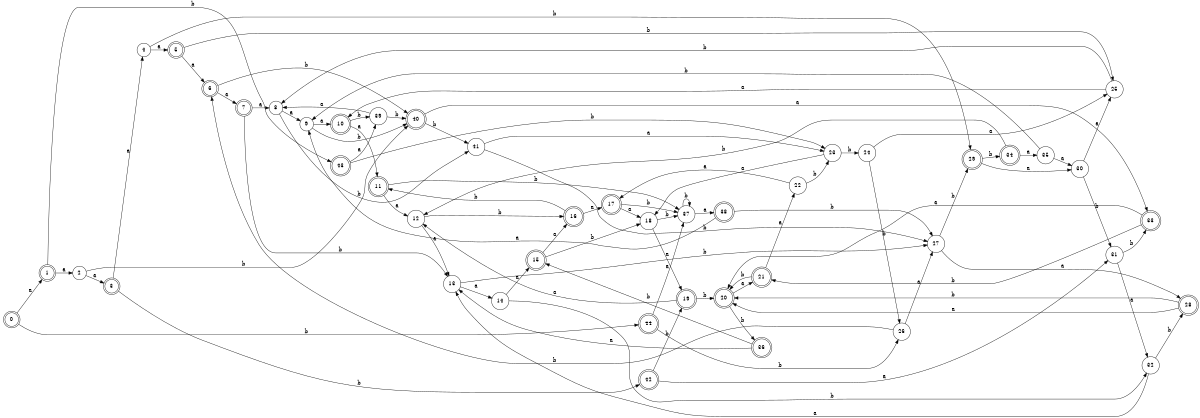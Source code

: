 digraph n36_2 {
__start0 [label="" shape="none"];

rankdir=LR;
size="8,5";

s0 [style="rounded,filled", color="black", fillcolor="white" shape="doublecircle", label="0"];
s1 [style="rounded,filled", color="black", fillcolor="white" shape="doublecircle", label="1"];
s2 [style="filled", color="black", fillcolor="white" shape="circle", label="2"];
s3 [style="rounded,filled", color="black", fillcolor="white" shape="doublecircle", label="3"];
s4 [style="filled", color="black", fillcolor="white" shape="circle", label="4"];
s5 [style="rounded,filled", color="black", fillcolor="white" shape="doublecircle", label="5"];
s6 [style="rounded,filled", color="black", fillcolor="white" shape="doublecircle", label="6"];
s7 [style="rounded,filled", color="black", fillcolor="white" shape="doublecircle", label="7"];
s8 [style="filled", color="black", fillcolor="white" shape="circle", label="8"];
s9 [style="filled", color="black", fillcolor="white" shape="circle", label="9"];
s10 [style="rounded,filled", color="black", fillcolor="white" shape="doublecircle", label="10"];
s11 [style="rounded,filled", color="black", fillcolor="white" shape="doublecircle", label="11"];
s12 [style="filled", color="black", fillcolor="white" shape="circle", label="12"];
s13 [style="filled", color="black", fillcolor="white" shape="circle", label="13"];
s14 [style="filled", color="black", fillcolor="white" shape="circle", label="14"];
s15 [style="rounded,filled", color="black", fillcolor="white" shape="doublecircle", label="15"];
s16 [style="rounded,filled", color="black", fillcolor="white" shape="doublecircle", label="16"];
s17 [style="rounded,filled", color="black", fillcolor="white" shape="doublecircle", label="17"];
s18 [style="filled", color="black", fillcolor="white" shape="circle", label="18"];
s19 [style="rounded,filled", color="black", fillcolor="white" shape="doublecircle", label="19"];
s20 [style="rounded,filled", color="black", fillcolor="white" shape="doublecircle", label="20"];
s21 [style="rounded,filled", color="black", fillcolor="white" shape="doublecircle", label="21"];
s22 [style="filled", color="black", fillcolor="white" shape="circle", label="22"];
s23 [style="filled", color="black", fillcolor="white" shape="circle", label="23"];
s24 [style="filled", color="black", fillcolor="white" shape="circle", label="24"];
s25 [style="filled", color="black", fillcolor="white" shape="circle", label="25"];
s26 [style="filled", color="black", fillcolor="white" shape="circle", label="26"];
s27 [style="filled", color="black", fillcolor="white" shape="circle", label="27"];
s28 [style="rounded,filled", color="black", fillcolor="white" shape="doublecircle", label="28"];
s29 [style="rounded,filled", color="black", fillcolor="white" shape="doublecircle", label="29"];
s30 [style="filled", color="black", fillcolor="white" shape="circle", label="30"];
s31 [style="filled", color="black", fillcolor="white" shape="circle", label="31"];
s32 [style="filled", color="black", fillcolor="white" shape="circle", label="32"];
s33 [style="rounded,filled", color="black", fillcolor="white" shape="doublecircle", label="33"];
s34 [style="rounded,filled", color="black", fillcolor="white" shape="doublecircle", label="34"];
s35 [style="filled", color="black", fillcolor="white" shape="circle", label="35"];
s36 [style="rounded,filled", color="black", fillcolor="white" shape="doublecircle", label="36"];
s37 [style="filled", color="black", fillcolor="white" shape="circle", label="37"];
s38 [style="rounded,filled", color="black", fillcolor="white" shape="doublecircle", label="38"];
s39 [style="filled", color="black", fillcolor="white" shape="circle", label="39"];
s40 [style="rounded,filled", color="black", fillcolor="white" shape="doublecircle", label="40"];
s41 [style="filled", color="black", fillcolor="white" shape="circle", label="41"];
s42 [style="rounded,filled", color="black", fillcolor="white" shape="doublecircle", label="42"];
s43 [style="rounded,filled", color="black", fillcolor="white" shape="doublecircle", label="43"];
s44 [style="rounded,filled", color="black", fillcolor="white" shape="doublecircle", label="44"];
s0 -> s1 [label="a"];
s0 -> s44 [label="b"];
s1 -> s2 [label="a"];
s1 -> s43 [label="b"];
s2 -> s3 [label="a"];
s2 -> s40 [label="b"];
s3 -> s4 [label="a"];
s3 -> s42 [label="b"];
s4 -> s5 [label="a"];
s4 -> s29 [label="b"];
s5 -> s6 [label="a"];
s5 -> s25 [label="b"];
s6 -> s7 [label="a"];
s6 -> s40 [label="b"];
s7 -> s8 [label="a"];
s7 -> s13 [label="b"];
s8 -> s9 [label="a"];
s8 -> s41 [label="b"];
s9 -> s10 [label="a"];
s9 -> s40 [label="b"];
s10 -> s11 [label="a"];
s10 -> s39 [label="b"];
s11 -> s12 [label="a"];
s11 -> s37 [label="b"];
s12 -> s13 [label="a"];
s12 -> s16 [label="b"];
s13 -> s14 [label="a"];
s13 -> s27 [label="b"];
s14 -> s15 [label="a"];
s14 -> s32 [label="b"];
s15 -> s16 [label="a"];
s15 -> s18 [label="b"];
s16 -> s17 [label="a"];
s16 -> s11 [label="b"];
s17 -> s18 [label="a"];
s17 -> s37 [label="b"];
s18 -> s19 [label="a"];
s18 -> s37 [label="b"];
s19 -> s12 [label="a"];
s19 -> s20 [label="b"];
s20 -> s21 [label="a"];
s20 -> s36 [label="b"];
s21 -> s22 [label="a"];
s21 -> s20 [label="b"];
s22 -> s17 [label="a"];
s22 -> s23 [label="b"];
s23 -> s18 [label="a"];
s23 -> s24 [label="b"];
s24 -> s25 [label="a"];
s24 -> s26 [label="b"];
s25 -> s10 [label="a"];
s25 -> s8 [label="b"];
s26 -> s27 [label="a"];
s26 -> s6 [label="b"];
s27 -> s28 [label="a"];
s27 -> s29 [label="b"];
s28 -> s20 [label="a"];
s28 -> s20 [label="b"];
s29 -> s30 [label="a"];
s29 -> s34 [label="b"];
s30 -> s25 [label="a"];
s30 -> s31 [label="b"];
s31 -> s32 [label="a"];
s31 -> s33 [label="b"];
s32 -> s13 [label="a"];
s32 -> s28 [label="b"];
s33 -> s20 [label="a"];
s33 -> s21 [label="b"];
s34 -> s35 [label="a"];
s34 -> s12 [label="b"];
s35 -> s30 [label="a"];
s35 -> s9 [label="b"];
s36 -> s13 [label="a"];
s36 -> s15 [label="b"];
s37 -> s38 [label="a"];
s37 -> s37 [label="b"];
s38 -> s9 [label="a"];
s38 -> s27 [label="b"];
s39 -> s8 [label="a"];
s39 -> s40 [label="b"];
s40 -> s33 [label="a"];
s40 -> s41 [label="b"];
s41 -> s23 [label="a"];
s41 -> s27 [label="b"];
s42 -> s31 [label="a"];
s42 -> s19 [label="b"];
s43 -> s39 [label="a"];
s43 -> s23 [label="b"];
s44 -> s37 [label="a"];
s44 -> s26 [label="b"];

}